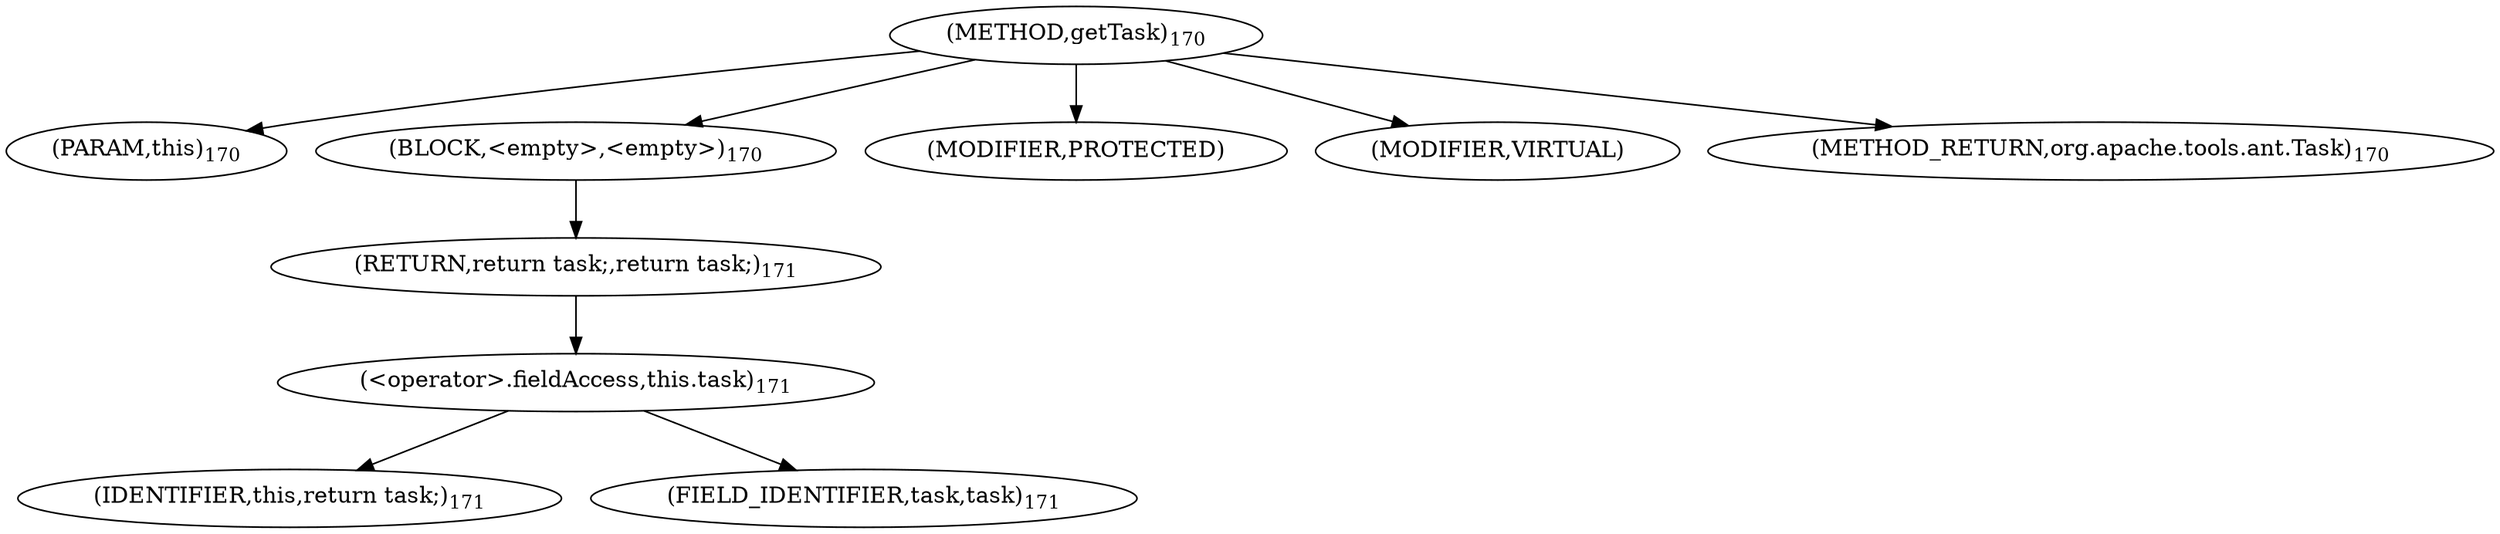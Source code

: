 digraph "getTask" {  
"226" [label = <(METHOD,getTask)<SUB>170</SUB>> ]
"227" [label = <(PARAM,this)<SUB>170</SUB>> ]
"228" [label = <(BLOCK,&lt;empty&gt;,&lt;empty&gt;)<SUB>170</SUB>> ]
"229" [label = <(RETURN,return task;,return task;)<SUB>171</SUB>> ]
"230" [label = <(&lt;operator&gt;.fieldAccess,this.task)<SUB>171</SUB>> ]
"231" [label = <(IDENTIFIER,this,return task;)<SUB>171</SUB>> ]
"232" [label = <(FIELD_IDENTIFIER,task,task)<SUB>171</SUB>> ]
"233" [label = <(MODIFIER,PROTECTED)> ]
"234" [label = <(MODIFIER,VIRTUAL)> ]
"235" [label = <(METHOD_RETURN,org.apache.tools.ant.Task)<SUB>170</SUB>> ]
  "226" -> "227" 
  "226" -> "228" 
  "226" -> "233" 
  "226" -> "234" 
  "226" -> "235" 
  "228" -> "229" 
  "229" -> "230" 
  "230" -> "231" 
  "230" -> "232" 
}
